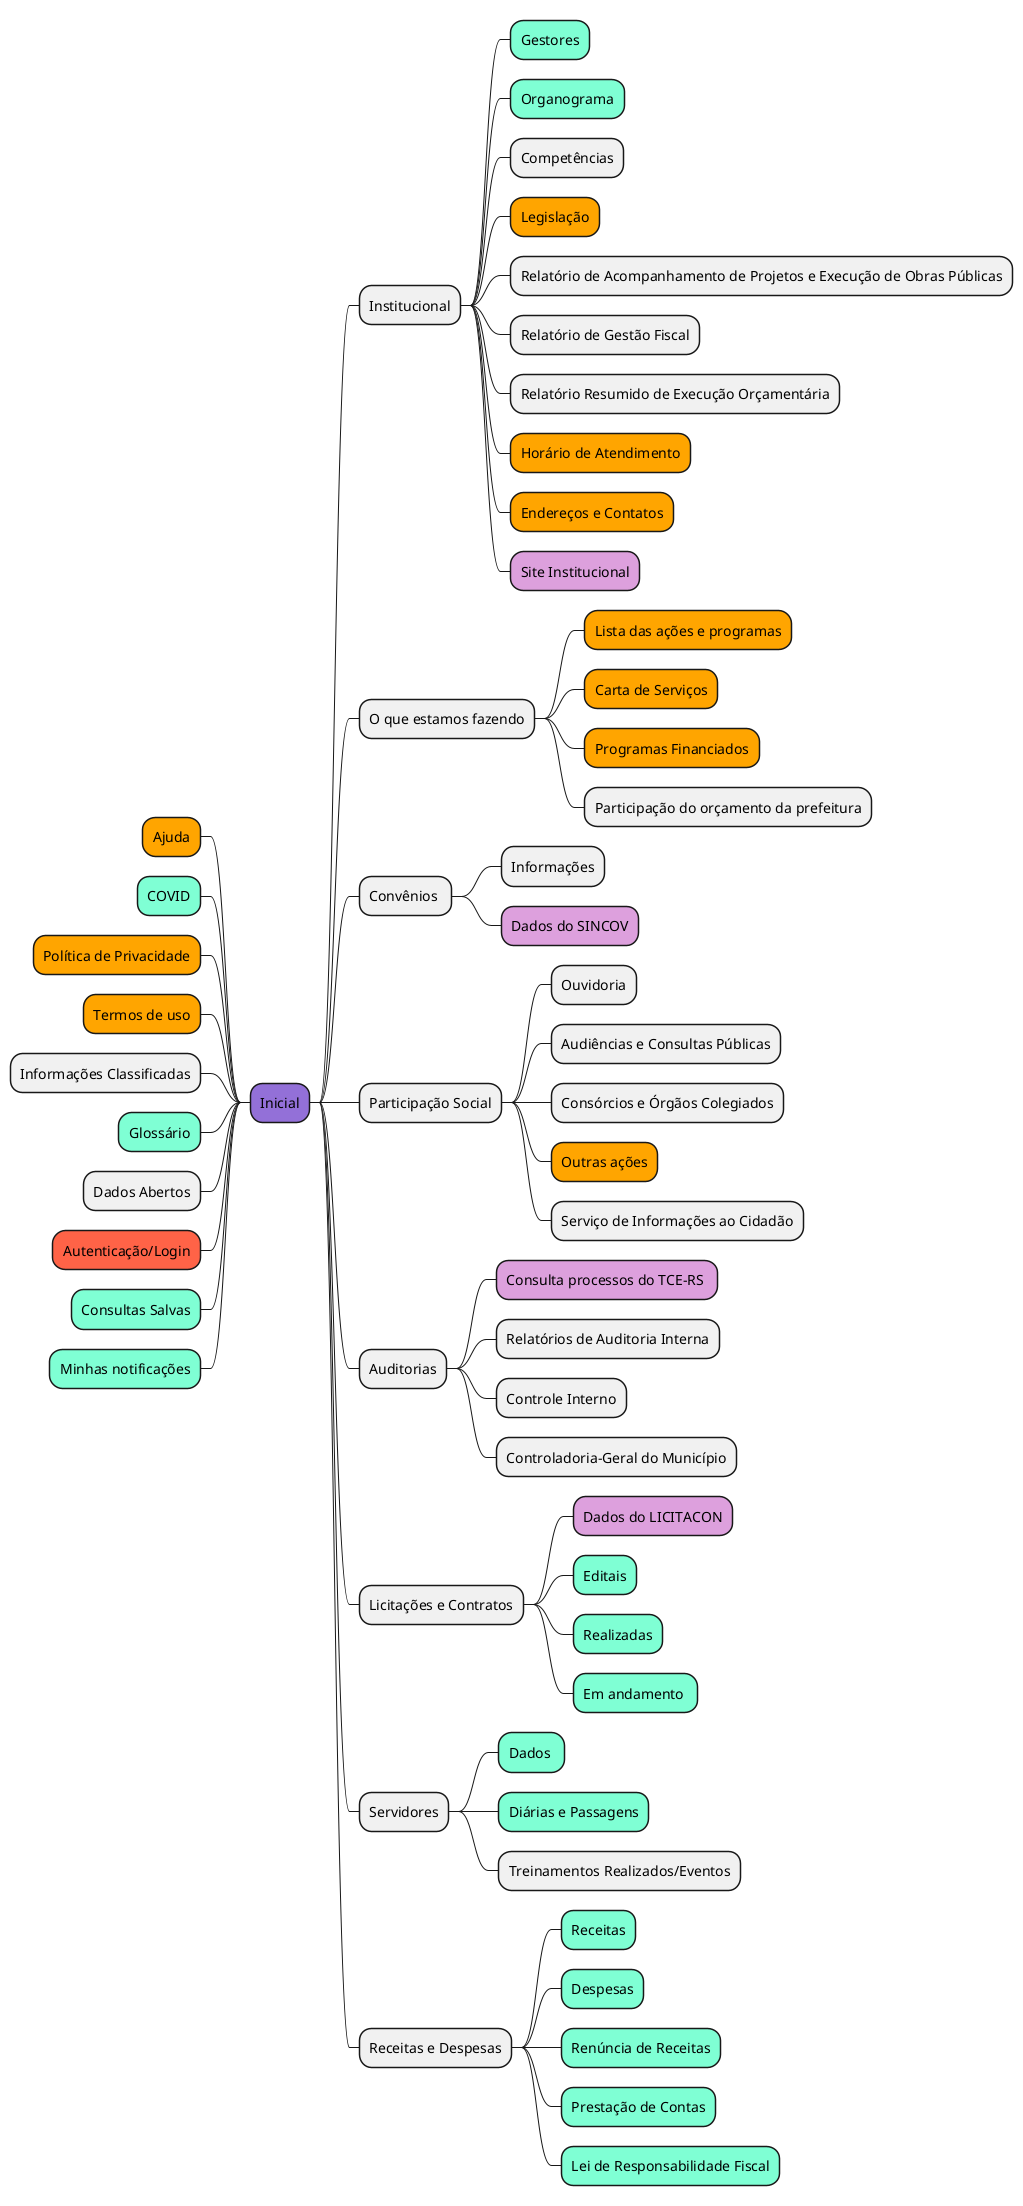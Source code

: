 @startmindmap mapasite
+[#MediumPurple] Inicial
++ Institucional
+++[#Aquamarine] Gestores
+++[#Aquamarine] Organograma
+++ Competências
+++[#Orange] Legislação
+++ Relatório de Acompanhamento de Projetos e Execução de Obras Públicas
+++ Relatório de Gestão Fiscal
+++ Relatório Resumido de Execução Orçamentária
+++[#Orange] Horário de Atendimento
+++[#Orange] Endereços e Contatos
+++[#plum] Site Institucional
++ O que estamos fazendo
+++[#Orange] Lista das ações e programas
+++[#Orange] Carta de Serviços
+++[#Orange] Programas Financiados
+++ Participação do orçamento da prefeitura
++ Convênios 
+++ Informações
+++[#plum] Dados do SINCOV
++ Participação Social
+++  Ouvidoria
+++  Audiências e Consultas Públicas
+++  Consórcios e Órgãos Colegiados
+++[#Orange]  Outras ações
+++  Serviço de Informações ao Cidadão
++ Auditorias
+++[#plum]  Consulta processos do TCE-RS 
+++  Relatórios de Auditoria Interna
+++  Controle Interno
+++  Controladoria-Geral do Município
++ Licitações e Contratos
+++[#plum]  Dados do LICITACON
+++[#Aquamarine]  Editais
+++[#Aquamarine]  Realizadas
+++[#Aquamarine]  Em andamento 
++ Servidores
+++[#Aquamarine]  Dados 
+++[#Aquamarine]  Diárias e Passagens
+++  Treinamentos Realizados/Eventos
++ Receitas e Despesas
+++[#Aquamarine]  Receitas
+++[#Aquamarine]  Despesas
+++[#Aquamarine]  Renúncia de Receitas
+++[#Aquamarine]  Prestação de Contas
+++[#Aquamarine]  Lei de Responsabilidade Fiscal
--[#Orange] Ajuda
--[#Aquamarine] COVID
--[#Orange] Política de Privacidade
--[#Orange] Termos de uso
-- Informações Classificadas
--[#Aquamarine] Glossário
-- Dados Abertos
--[#Tomato] Autenticação/Login
--[#Aquamarine] Consultas Salvas
--[#Aquamarine] Minhas notificações
@endmindmap
